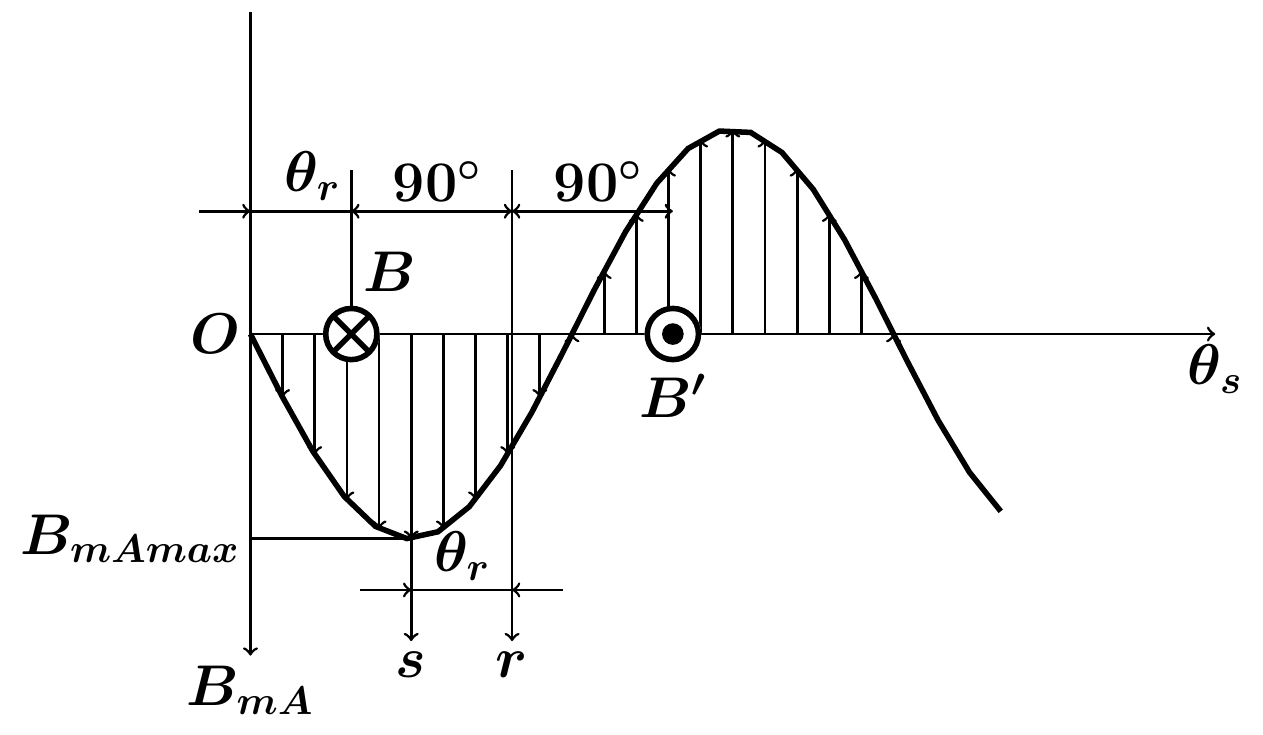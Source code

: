 
\documentclass[tikz,border=4pt]{standalone}
\usepackage{bm}

\newcommand*{\pos}{pi/4+0.2}

\begin{document}
 
\begin{tikzpicture}[scale = 1.3]

% 坐标轴
\draw [line width = 1pt] [->] (0,0) -- (2*pi+pi,0) node[below] {\huge $\bm{\theta_s}$};
\draw [line width = 1pt] [->] (0,pi) -- (0,-pi) node[below] {\huge $\bm{B_{mA}}$};
\draw (0,0) node [left] () {\huge $\bm{O}$};

% sin函数
\draw [line width =2pt, domain=0:2*pi+pi/3] plot(\x,{-2*sin(\x r)});
\foreach \x in {1, 2, ..., 20}
	\draw [line width = 1pt] [->] (\x* 2*pi/20, 0) -- (\x* 2*pi/20, -2*sin(\x* 2*pi/20 r);
\draw [line width = 1pt] (pi/2,-2)--(0, -2)
		node [left] {\huge $\bm{B_{mAmax}}$};

% 线圈Pos
\filldraw [line width =2pt, color=white] (\pos, 0) circle (0.25);
\draw [line width =2pt] (\pos, 0) circle (0.25)
		+(0,0.3) node [above right] {\huge $\bm{B}$}
		+(45:0.25)--+(45+180:0.25)
		+(-45:0.25)--+(-45+180:0.25);
\filldraw [line width =2pt, color=white] (\pos+pi, 0) circle (0.25);
\draw [line width =2pt] (\pos+pi, 0) circle (0.25);
\filldraw (\pos+pi,0) circle(0.1)
		+(0,-0.3) node [below] {\huge $\bm{B'}$};

% 箭头
\draw [line width=1pt] [->] (-0.5, 1.2)--(0, 1.2);
\draw [line width=1pt] [-] (0, 1.2)--(\pos, 1.2)
		node [above left] {\huge $\bm{\theta_r}$};
\draw [line width=1pt] [<->] (\pos, 1.2)--(\pos+pi/2, 1.2);
\draw (\pos+pi/2-0.2, 1.2) node [above left] {\huge $\bm{90^\circ}$};
\draw [line width=1pt] [<->] (\pos+pi, 1.2)--(\pos+pi/2, 1.2);
\draw (\pos+pi-0.2, 1.2) node [above left] {\huge $\bm{90^\circ}$};

\draw [line width=1pt] [-] (\pos, 1.6)--(\pos, 0.25);
\draw [line width=1pt] [->] (\pos+pi/2, 1.6)--(\pos+pi/2, -3)
		node [below] {\huge $\bm{r}$};
\draw [line width=1pt] [->] (pi/2, 0)--(pi/2, -3)
		node [below] {\huge $\bm{s}$};

\draw [line width=1pt] [->] (pi/2-0.5, -2.5)--(pi/2,-2.5);
\draw [line width=1pt] [-] (pi/2, -2.5)--(\pos+pi/2,-2.5);
\draw (pi/2+0.5,-2.5) node [above] {\huge $\bm{\theta_r}$};
\draw [line width=1pt] [<-] (\pos+pi/2,-2.5)--(\pos+pi/2+0.5,-2.5);

\end{tikzpicture}

\end{document}

